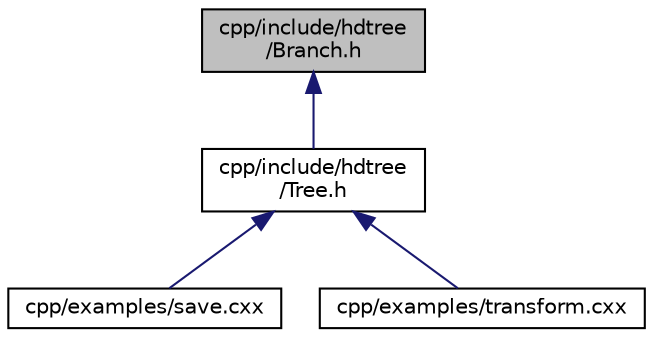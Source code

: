 digraph "cpp/include/hdtree/Branch.h"
{
 // LATEX_PDF_SIZE
  bgcolor="transparent";
  edge [fontname="Helvetica",fontsize="10",labelfontname="Helvetica",labelfontsize="10"];
  node [fontname="Helvetica",fontsize="10",shape=record];
  Node1 [label="cpp/include/hdtree\l/Branch.h",height=0.2,width=0.4,color="black", fillcolor="grey75", style="filled", fontcolor="black",tooltip="Common include for users interacting with Branches."];
  Node1 -> Node2 [dir="back",color="midnightblue",fontsize="10",style="solid",fontname="Helvetica"];
  Node2 [label="cpp/include/hdtree\l/Tree.h",height=0.2,width=0.4,color="black",URL="$Tree_8h_source.html",tooltip=" "];
  Node2 -> Node3 [dir="back",color="midnightblue",fontsize="10",style="solid",fontname="Helvetica"];
  Node3 [label="cpp/examples/save.cxx",height=0.2,width=0.4,color="black",URL="$save_8cxx.html",tooltip="Example of saving a new HDTree into a file."];
  Node2 -> Node4 [dir="back",color="midnightblue",fontsize="10",style="solid",fontname="Helvetica"];
  Node4 [label="cpp/examples/transform.cxx",height=0.2,width=0.4,color="black",URL="$transform_8cxx.html",tooltip="Example of transforming an HDTree by adding more branches."];
}
